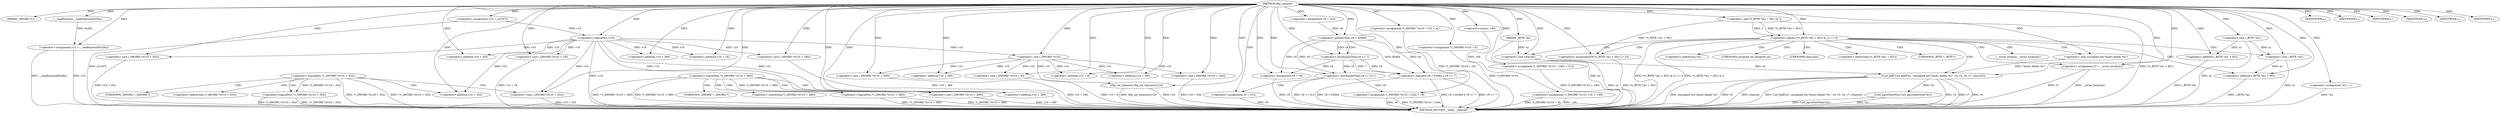 digraph tftp_connect {  
"1000111" [label = "(METHOD,tftp_connect)" ]
"1000284" [label = "(METHOD_RETURN,__int64 __fastcall)" ]
"1000112" [label = "(PARAM,_QWORD *a1)" ]
"1000113" [label = "(PARAM,_BYTE *a2)" ]
"1000125" [label = "(<operator>.assignment,v12 = __readfsqword(0x28u))" ]
"1000127" [label = "(__readfsqword,__readfsqword(0x28u))" ]
"1000129" [label = "(<operator>.assignment,v8 = 512)" ]
"1000132" [label = "(<operator>.assignment,v10 = a1[167])" ]
"1000138" [label = "(<operator>.logicalNot,!v10)" ]
"1000140" [label = "(IDENTIFIER,L,)" ]
"1000143" [label = "(<operator>.logicalOr,v8 > 65464 || v8 <= 7)" ]
"1000144" [label = "(<operator>.greaterThan,v8 > 65464)" ]
"1000147" [label = "(<operator>.lessEqualsThan,v8 <= 7)" ]
"1000150" [label = "(IDENTIFIER,L,)" ]
"1000151" [label = "(<operator>.assignment,v9 = v8)" ]
"1000155" [label = "(<operator>.lessEqualsThan,v8 <= 511)" ]
"1000158" [label = "(<operator>.assignment,v9 = 512)" ]
"1000162" [label = "(<operator>.logicalNot,!*(_QWORD *)(v10 + 352))" ]
"1000164" [label = "(<operator>.cast,(_QWORD *)(v10 + 352))" ]
"1000166" [label = "(<operator>.addition,v10 + 352)" ]
"1000171" [label = "(<operator>.logicalNot,!*(_QWORD *)(v10 + 352))" ]
"1000173" [label = "(<operator>.cast,(_QWORD *)(v10 + 352))" ]
"1000175" [label = "(<operator>.addition,v10 + 352)" ]
"1000178" [label = "(IDENTIFIER,L,)" ]
"1000180" [label = "(<operator>.logicalNot,!*(_QWORD *)(v10 + 360))" ]
"1000182" [label = "(<operator>.cast,(_QWORD *)(v10 + 360))" ]
"1000184" [label = "(<operator>.addition,v10 + 360)" ]
"1000189" [label = "(<operator>.logicalNot,!*(_QWORD *)(v10 + 360))" ]
"1000191" [label = "(<operator>.cast,(_QWORD *)(v10 + 360))" ]
"1000193" [label = "(<operator>.addition,v10 + 360)" ]
"1000196" [label = "(IDENTIFIER,L,)" ]
"1000197" [label = "(<operator>.assignment,*(_QWORD *)(v10 + 16) = a1)" ]
"1000199" [label = "(<operator>.cast,(_QWORD *)(v10 + 16))" ]
"1000201" [label = "(<operator>.addition,v10 + 16)" ]
"1000205" [label = "(<operator>.assignment,*(_DWORD *)v10 = 0)" ]
"1000207" [label = "(<operator>.cast,(_DWORD *)v10)" ]
"1000211" [label = "(<operator>.assignment,*(_DWORD *)(v10 + 8) = -100)" ]
"1000213" [label = "(<operator>.cast,(_DWORD *)(v10 + 8))" ]
"1000215" [label = "(<operator>.addition,v10 + 8)" ]
"1000218" [label = "(<operator>.minus,-100)" ]
"1000220" [label = "(<operator>.assignment,*(_DWORD *)(v10 + 340) = 512)" ]
"1000222" [label = "(<operator>.cast,(_DWORD *)(v10 + 340))" ]
"1000224" [label = "(<operator>.addition,v10 + 340)" ]
"1000228" [label = "(<operator>.assignment,*(_DWORD *)(v10 + 344) = v8)" ]
"1000230" [label = "(<operator>.cast,(_DWORD *)(v10 + 344))" ]
"1000232" [label = "(<operator>.addition,v10 + 344)" ]
"1000236" [label = "(tftp_set_timeouts,tftp_set_timeouts(v10))" ]
"1000239" [label = "(<operator>.equals,(*((_BYTE *)a1 + 951) & 2) == 0)" ]
"1000240" [label = "(<operator>.and,*((_BYTE *)a1 + 951) & 2)" ]
"1000242" [label = "(<operator>.addition,(_BYTE *)a1 + 951)" ]
"1000243" [label = "(<operator>.cast,(_BYTE *)a1)" ]
"1000251" [label = "(<operator>.assignment,v3 = __errno_location())" ]
"1000254" [label = "(Curl_failf,Curl_failf(*a1, (unsigned int)\"bind() failed; %s\", v4, v5, v6, v7, (char)a2))" ]
"1000257" [label = "(<operator>.cast,(unsigned int)\"bind() failed; %s\")" ]
"1000264" [label = "(<operator>.cast,(char)a2)" ]
"1000267" [label = "(IDENTIFIER,L,)" ]
"1000268" [label = "(<operators>.assignmentOr,*((_BYTE *)a1 + 951) |= 2u)" ]
"1000270" [label = "(<operator>.addition,(_BYTE *)a1 + 951)" ]
"1000271" [label = "(<operator>.cast,(_BYTE *)a1)" ]
"1000276" [label = "(Curl_pgrsStartNow,Curl_pgrsStartNow(*a1))" ]
"1000279" [label = "(<operator>.assignment,*a2 = 1)" ]
"1000283" [label = "(IDENTIFIER,L,)" ]
"1000172" [label = "(<operator>.indirection,*(_QWORD *)(v10 + 352))" ]
"1000174" [label = "(UNKNOWN,_QWORD *,_QWORD *)" ]
"1000190" [label = "(<operator>.indirection,*(_QWORD *)(v10 + 360))" ]
"1000192" [label = "(UNKNOWN,_QWORD *,_QWORD *)" ]
"1000253" [label = "(__errno_location,__errno_location())" ]
"1000255" [label = "(<operator>.indirection,*a1)" ]
"1000258" [label = "(UNKNOWN,unsigned int,unsigned int)" ]
"1000265" [label = "(UNKNOWN,char,char)" ]
"1000269" [label = "(<operator>.indirection,*((_BYTE *)a1 + 951))" ]
"1000272" [label = "(UNKNOWN,_BYTE *,_BYTE *)" ]
  "1000268" -> "1000284"  [ label = "DDG: *((_BYTE *)a1 + 951)"] 
  "1000138" -> "1000284"  [ label = "DDG: !v10"] 
  "1000197" -> "1000284"  [ label = "DDG: *(_QWORD *)(v10 + 16)"] 
  "1000254" -> "1000284"  [ label = "DDG: (char)a2"] 
  "1000254" -> "1000284"  [ label = "DDG: Curl_failf(*a1, (unsigned int)\"bind() failed; %s\", v4, v5, v6, v7, (char)a2)"] 
  "1000211" -> "1000284"  [ label = "DDG: *(_DWORD *)(v10 + 8)"] 
  "1000254" -> "1000284"  [ label = "DDG: v4"] 
  "1000180" -> "1000284"  [ label = "DDG: *(_QWORD *)(v10 + 360)"] 
  "1000143" -> "1000284"  [ label = "DDG: v8 > 65464"] 
  "1000242" -> "1000284"  [ label = "DDG: (_BYTE *)a1"] 
  "1000211" -> "1000284"  [ label = "DDG: -100"] 
  "1000143" -> "1000284"  [ label = "DDG: v8 > 65464 || v8 <= 7"] 
  "1000113" -> "1000284"  [ label = "DDG: a2"] 
  "1000125" -> "1000284"  [ label = "DDG: __readfsqword(0x28u)"] 
  "1000162" -> "1000284"  [ label = "DDG: *(_QWORD *)(v10 + 352)"] 
  "1000189" -> "1000284"  [ label = "DDG: !*(_QWORD *)(v10 + 360)"] 
  "1000239" -> "1000284"  [ label = "DDG: (*((_BYTE *)a1 + 951) & 2) == 0"] 
  "1000164" -> "1000284"  [ label = "DDG: v10 + 352"] 
  "1000182" -> "1000284"  [ label = "DDG: v10 + 360"] 
  "1000228" -> "1000284"  [ label = "DDG: *(_DWORD *)(v10 + 344)"] 
  "1000220" -> "1000284"  [ label = "DDG: *(_DWORD *)(v10 + 340)"] 
  "1000151" -> "1000284"  [ label = "DDG: v9"] 
  "1000132" -> "1000284"  [ label = "DDG: a1[167]"] 
  "1000264" -> "1000284"  [ label = "DDG: a2"] 
  "1000240" -> "1000284"  [ label = "DDG: *((_BYTE *)a1 + 951)"] 
  "1000222" -> "1000284"  [ label = "DDG: v10 + 340"] 
  "1000180" -> "1000284"  [ label = "DDG: !*(_QWORD *)(v10 + 360)"] 
  "1000143" -> "1000284"  [ label = "DDG: v8 <= 7"] 
  "1000251" -> "1000284"  [ label = "DDG: __errno_location()"] 
  "1000236" -> "1000284"  [ label = "DDG: tftp_set_timeouts(v10)"] 
  "1000155" -> "1000284"  [ label = "DDG: v8 <= 511"] 
  "1000189" -> "1000284"  [ label = "DDG: *(_QWORD *)(v10 + 360)"] 
  "1000213" -> "1000284"  [ label = "DDG: v10 + 8"] 
  "1000236" -> "1000284"  [ label = "DDG: v10"] 
  "1000276" -> "1000284"  [ label = "DDG: *a1"] 
  "1000270" -> "1000284"  [ label = "DDG: (_BYTE *)a1"] 
  "1000254" -> "1000284"  [ label = "DDG: v7"] 
  "1000158" -> "1000284"  [ label = "DDG: v9"] 
  "1000230" -> "1000284"  [ label = "DDG: v10 + 344"] 
  "1000191" -> "1000284"  [ label = "DDG: v10 + 360"] 
  "1000254" -> "1000284"  [ label = "DDG: v5"] 
  "1000251" -> "1000284"  [ label = "DDG: v3"] 
  "1000254" -> "1000284"  [ label = "DDG: (unsigned int)\"bind() failed; %s\""] 
  "1000171" -> "1000284"  [ label = "DDG: !*(_QWORD *)(v10 + 352)"] 
  "1000125" -> "1000284"  [ label = "DDG: v12"] 
  "1000279" -> "1000284"  [ label = "DDG: *a2"] 
  "1000199" -> "1000284"  [ label = "DDG: v10 + 16"] 
  "1000205" -> "1000284"  [ label = "DDG: *(_DWORD *)v10"] 
  "1000271" -> "1000284"  [ label = "DDG: a1"] 
  "1000276" -> "1000284"  [ label = "DDG: Curl_pgrsStartNow(*a1)"] 
  "1000171" -> "1000284"  [ label = "DDG: *(_QWORD *)(v10 + 352)"] 
  "1000173" -> "1000284"  [ label = "DDG: v10 + 352"] 
  "1000254" -> "1000284"  [ label = "DDG: v6"] 
  "1000239" -> "1000284"  [ label = "DDG: *((_BYTE *)a1 + 951) & 2"] 
  "1000243" -> "1000284"  [ label = "DDG: a1"] 
  "1000228" -> "1000284"  [ label = "DDG: v8"] 
  "1000162" -> "1000284"  [ label = "DDG: !*(_QWORD *)(v10 + 352)"] 
  "1000111" -> "1000112"  [ label = "DDG: "] 
  "1000111" -> "1000113"  [ label = "DDG: "] 
  "1000127" -> "1000125"  [ label = "DDG: 0x28u"] 
  "1000111" -> "1000125"  [ label = "DDG: "] 
  "1000111" -> "1000127"  [ label = "DDG: "] 
  "1000111" -> "1000129"  [ label = "DDG: "] 
  "1000111" -> "1000132"  [ label = "DDG: "] 
  "1000132" -> "1000138"  [ label = "DDG: v10"] 
  "1000111" -> "1000138"  [ label = "DDG: "] 
  "1000111" -> "1000140"  [ label = "DDG: "] 
  "1000144" -> "1000143"  [ label = "DDG: v8"] 
  "1000144" -> "1000143"  [ label = "DDG: 65464"] 
  "1000129" -> "1000144"  [ label = "DDG: v8"] 
  "1000111" -> "1000144"  [ label = "DDG: "] 
  "1000147" -> "1000143"  [ label = "DDG: v8"] 
  "1000147" -> "1000143"  [ label = "DDG: 7"] 
  "1000144" -> "1000147"  [ label = "DDG: v8"] 
  "1000111" -> "1000147"  [ label = "DDG: "] 
  "1000111" -> "1000150"  [ label = "DDG: "] 
  "1000147" -> "1000151"  [ label = "DDG: v8"] 
  "1000144" -> "1000151"  [ label = "DDG: v8"] 
  "1000111" -> "1000151"  [ label = "DDG: "] 
  "1000111" -> "1000155"  [ label = "DDG: "] 
  "1000147" -> "1000155"  [ label = "DDG: v8"] 
  "1000144" -> "1000155"  [ label = "DDG: v8"] 
  "1000111" -> "1000158"  [ label = "DDG: "] 
  "1000138" -> "1000164"  [ label = "DDG: v10"] 
  "1000111" -> "1000164"  [ label = "DDG: "] 
  "1000138" -> "1000166"  [ label = "DDG: v10"] 
  "1000111" -> "1000166"  [ label = "DDG: "] 
  "1000162" -> "1000171"  [ label = "DDG: *(_QWORD *)(v10 + 352)"] 
  "1000111" -> "1000173"  [ label = "DDG: "] 
  "1000138" -> "1000173"  [ label = "DDG: v10"] 
  "1000111" -> "1000175"  [ label = "DDG: "] 
  "1000138" -> "1000175"  [ label = "DDG: v10"] 
  "1000111" -> "1000178"  [ label = "DDG: "] 
  "1000111" -> "1000182"  [ label = "DDG: "] 
  "1000138" -> "1000182"  [ label = "DDG: v10"] 
  "1000111" -> "1000184"  [ label = "DDG: "] 
  "1000138" -> "1000184"  [ label = "DDG: v10"] 
  "1000180" -> "1000189"  [ label = "DDG: *(_QWORD *)(v10 + 360)"] 
  "1000111" -> "1000191"  [ label = "DDG: "] 
  "1000138" -> "1000191"  [ label = "DDG: v10"] 
  "1000111" -> "1000193"  [ label = "DDG: "] 
  "1000138" -> "1000193"  [ label = "DDG: v10"] 
  "1000111" -> "1000196"  [ label = "DDG: "] 
  "1000111" -> "1000197"  [ label = "DDG: "] 
  "1000111" -> "1000199"  [ label = "DDG: "] 
  "1000138" -> "1000199"  [ label = "DDG: v10"] 
  "1000111" -> "1000201"  [ label = "DDG: "] 
  "1000138" -> "1000201"  [ label = "DDG: v10"] 
  "1000111" -> "1000205"  [ label = "DDG: "] 
  "1000111" -> "1000207"  [ label = "DDG: "] 
  "1000138" -> "1000207"  [ label = "DDG: v10"] 
  "1000218" -> "1000211"  [ label = "DDG: 100"] 
  "1000207" -> "1000213"  [ label = "DDG: v10"] 
  "1000111" -> "1000213"  [ label = "DDG: "] 
  "1000207" -> "1000215"  [ label = "DDG: v10"] 
  "1000111" -> "1000215"  [ label = "DDG: "] 
  "1000111" -> "1000218"  [ label = "DDG: "] 
  "1000111" -> "1000220"  [ label = "DDG: "] 
  "1000111" -> "1000222"  [ label = "DDG: "] 
  "1000207" -> "1000222"  [ label = "DDG: v10"] 
  "1000111" -> "1000224"  [ label = "DDG: "] 
  "1000207" -> "1000224"  [ label = "DDG: v10"] 
  "1000155" -> "1000228"  [ label = "DDG: v8"] 
  "1000111" -> "1000228"  [ label = "DDG: "] 
  "1000111" -> "1000230"  [ label = "DDG: "] 
  "1000207" -> "1000230"  [ label = "DDG: v10"] 
  "1000111" -> "1000232"  [ label = "DDG: "] 
  "1000207" -> "1000232"  [ label = "DDG: v10"] 
  "1000111" -> "1000236"  [ label = "DDG: "] 
  "1000207" -> "1000236"  [ label = "DDG: v10"] 
  "1000240" -> "1000239"  [ label = "DDG: *((_BYTE *)a1 + 951)"] 
  "1000240" -> "1000239"  [ label = "DDG: 2"] 
  "1000243" -> "1000242"  [ label = "DDG: a1"] 
  "1000111" -> "1000243"  [ label = "DDG: "] 
  "1000111" -> "1000242"  [ label = "DDG: "] 
  "1000111" -> "1000240"  [ label = "DDG: "] 
  "1000111" -> "1000239"  [ label = "DDG: "] 
  "1000111" -> "1000251"  [ label = "DDG: "] 
  "1000257" -> "1000254"  [ label = "DDG: \"bind() failed; %s\""] 
  "1000111" -> "1000257"  [ label = "DDG: "] 
  "1000111" -> "1000254"  [ label = "DDG: "] 
  "1000264" -> "1000254"  [ label = "DDG: a2"] 
  "1000113" -> "1000264"  [ label = "DDG: a2"] 
  "1000111" -> "1000264"  [ label = "DDG: "] 
  "1000111" -> "1000267"  [ label = "DDG: "] 
  "1000111" -> "1000268"  [ label = "DDG: "] 
  "1000240" -> "1000268"  [ label = "DDG: *((_BYTE *)a1 + 951)"] 
  "1000271" -> "1000270"  [ label = "DDG: a1"] 
  "1000243" -> "1000271"  [ label = "DDG: a1"] 
  "1000111" -> "1000271"  [ label = "DDG: "] 
  "1000111" -> "1000270"  [ label = "DDG: "] 
  "1000254" -> "1000276"  [ label = "DDG: *a1"] 
  "1000111" -> "1000279"  [ label = "DDG: "] 
  "1000111" -> "1000283"  [ label = "DDG: "] 
  "1000144" -> "1000147"  [ label = "CDG: "] 
  "1000155" -> "1000158"  [ label = "CDG: "] 
  "1000162" -> "1000175"  [ label = "CDG: "] 
  "1000162" -> "1000174"  [ label = "CDG: "] 
  "1000162" -> "1000173"  [ label = "CDG: "] 
  "1000162" -> "1000172"  [ label = "CDG: "] 
  "1000162" -> "1000171"  [ label = "CDG: "] 
  "1000180" -> "1000192"  [ label = "CDG: "] 
  "1000180" -> "1000191"  [ label = "CDG: "] 
  "1000180" -> "1000190"  [ label = "CDG: "] 
  "1000180" -> "1000189"  [ label = "CDG: "] 
  "1000180" -> "1000193"  [ label = "CDG: "] 
  "1000239" -> "1000255"  [ label = "CDG: "] 
  "1000239" -> "1000254"  [ label = "CDG: "] 
  "1000239" -> "1000253"  [ label = "CDG: "] 
  "1000239" -> "1000251"  [ label = "CDG: "] 
  "1000239" -> "1000272"  [ label = "CDG: "] 
  "1000239" -> "1000271"  [ label = "CDG: "] 
  "1000239" -> "1000270"  [ label = "CDG: "] 
  "1000239" -> "1000269"  [ label = "CDG: "] 
  "1000239" -> "1000268"  [ label = "CDG: "] 
  "1000239" -> "1000265"  [ label = "CDG: "] 
  "1000239" -> "1000264"  [ label = "CDG: "] 
  "1000239" -> "1000258"  [ label = "CDG: "] 
  "1000239" -> "1000257"  [ label = "CDG: "] 
}
